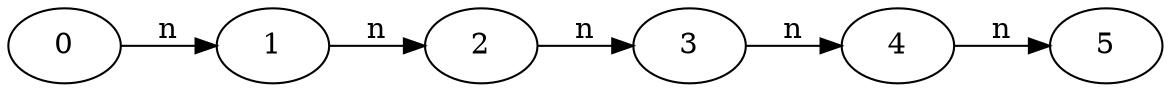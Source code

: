 digraph g
{
    rankdir = LR
    0; 1; 2; 3; 4; 5;

    0 -> 1[label="n"]
    1 -> 2[label="n"]
    2 -> 3[label="n"]
    3 -> 4[label="n"]
    4 -> 5[label="n"]
}